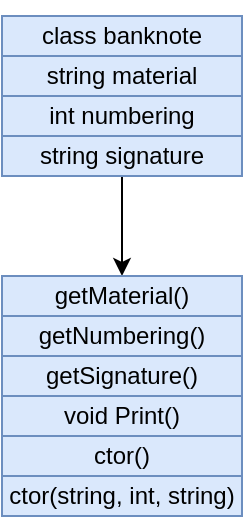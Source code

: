 <mxfile version="16.6.1" type="github"><diagram id="Jsqzo5-H1iEDhPPeQgJm" name="Page-1"><mxGraphModel dx="868" dy="474" grid="1" gridSize="10" guides="1" tooltips="1" connect="1" arrows="1" fold="1" page="1" pageScale="1" pageWidth="827" pageHeight="1169" math="0" shadow="0"><root><mxCell id="0"/><mxCell id="1" parent="0"/><mxCell id="76XzjWMGefI08Wi294eC-1" value="" style="edgeStyle=orthogonalEdgeStyle;rounded=0;orthogonalLoop=1;jettySize=auto;html=1;" parent="1" edge="1"><mxGeometry relative="1" as="geometry"><mxPoint x="140" y="130" as="sourcePoint"/><mxPoint x="140" y="130" as="targetPoint"/></mxGeometry></mxCell><mxCell id="76XzjWMGefI08Wi294eC-2" value="" style="edgeStyle=orthogonalEdgeStyle;rounded=0;orthogonalLoop=1;jettySize=auto;html=1;" parent="1" source="76XzjWMGefI08Wi294eC-3" target="76XzjWMGefI08Wi294eC-4" edge="1"><mxGeometry relative="1" as="geometry"/></mxCell><mxCell id="76XzjWMGefI08Wi294eC-3" value="class banknote" style="rounded=0;whiteSpace=wrap;html=1;fillColor=#dae8fc;strokeColor=#6c8ebf;" parent="1" vertex="1"><mxGeometry x="90" y="110" width="120" height="20" as="geometry"/></mxCell><mxCell id="76XzjWMGefI08Wi294eC-4" value="string&amp;nbsp;material" style="rounded=0;whiteSpace=wrap;html=1;fillColor=#dae8fc;strokeColor=#6c8ebf;" parent="1" vertex="1"><mxGeometry x="90" y="130" width="120" height="20" as="geometry"/></mxCell><mxCell id="76XzjWMGefI08Wi294eC-5" value="int&amp;nbsp;numbering" style="rounded=0;whiteSpace=wrap;html=1;fillColor=#dae8fc;strokeColor=#6c8ebf;" parent="1" vertex="1"><mxGeometry x="90" y="150" width="120" height="20" as="geometry"/></mxCell><mxCell id="76XzjWMGefI08Wi294eC-6" value="" style="edgeStyle=orthogonalEdgeStyle;rounded=0;orthogonalLoop=1;jettySize=auto;html=1;" parent="1" source="76XzjWMGefI08Wi294eC-7" target="76XzjWMGefI08Wi294eC-8" edge="1"><mxGeometry relative="1" as="geometry"/></mxCell><mxCell id="76XzjWMGefI08Wi294eC-7" value="string&amp;nbsp;signature" style="rounded=0;whiteSpace=wrap;html=1;fillColor=#dae8fc;strokeColor=#6c8ebf;" parent="1" vertex="1"><mxGeometry x="90" y="170" width="120" height="20" as="geometry"/></mxCell><mxCell id="76XzjWMGefI08Wi294eC-8" value="getMaterial()" style="rounded=0;whiteSpace=wrap;html=1;fillColor=#dae8fc;strokeColor=#6c8ebf;" parent="1" vertex="1"><mxGeometry x="90" y="240" width="120" height="20" as="geometry"/></mxCell><mxCell id="76XzjWMGefI08Wi294eC-9" value="getNumbering()" style="rounded=0;whiteSpace=wrap;html=1;fillColor=#dae8fc;strokeColor=#6c8ebf;" parent="1" vertex="1"><mxGeometry x="90" y="260" width="120" height="20" as="geometry"/></mxCell><mxCell id="76XzjWMGefI08Wi294eC-10" value="getSignature()" style="rounded=0;whiteSpace=wrap;html=1;fillColor=#dae8fc;strokeColor=#6c8ebf;" parent="1" vertex="1"><mxGeometry x="90" y="280" width="120" height="20" as="geometry"/></mxCell><mxCell id="76XzjWMGefI08Wi294eC-11" value="void Print()" style="rounded=0;whiteSpace=wrap;html=1;fillColor=#dae8fc;strokeColor=#6c8ebf;" parent="1" vertex="1"><mxGeometry x="90" y="300" width="120" height="20" as="geometry"/></mxCell><mxCell id="76XzjWMGefI08Wi294eC-12" value="ctor(string, int, string)" style="rounded=0;whiteSpace=wrap;html=1;fillColor=#dae8fc;strokeColor=#6c8ebf;" parent="1" vertex="1"><mxGeometry x="90" y="340" width="120" height="20" as="geometry"/></mxCell><mxCell id="76XzjWMGefI08Wi294eC-13" value="ctor()" style="rounded=0;whiteSpace=wrap;html=1;fillColor=#dae8fc;strokeColor=#6c8ebf;" parent="1" vertex="1"><mxGeometry x="90" y="320" width="120" height="20" as="geometry"/></mxCell></root></mxGraphModel></diagram></mxfile>